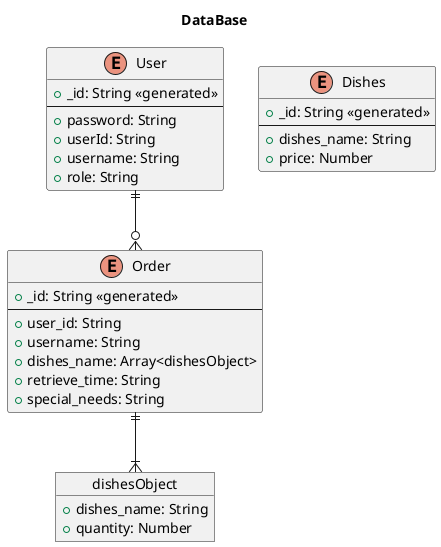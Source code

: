 @startuml

title DataBase

skinparam componentStyle uml2

enum User{
  + _id: String <<generated>>
  --
  + password: String
  + userId: String
  + username: String
  + role: String
}

enum Order{
  + _id: String <<generated>>
  --
  + user_id: String
  + username: String
  + dishes_name: Array<dishesObject>
  + retrieve_time: String
  + special_needs: String
}

enum Dishes{
  + _id: String <<generated>>  
  --
  + dishes_name: String
  + price: Number
}

object dishesObject{
  + dishes_name: String
  + quantity: Number
}

User ||--o{ Order
Order ||--|{ dishesObject

@enduml